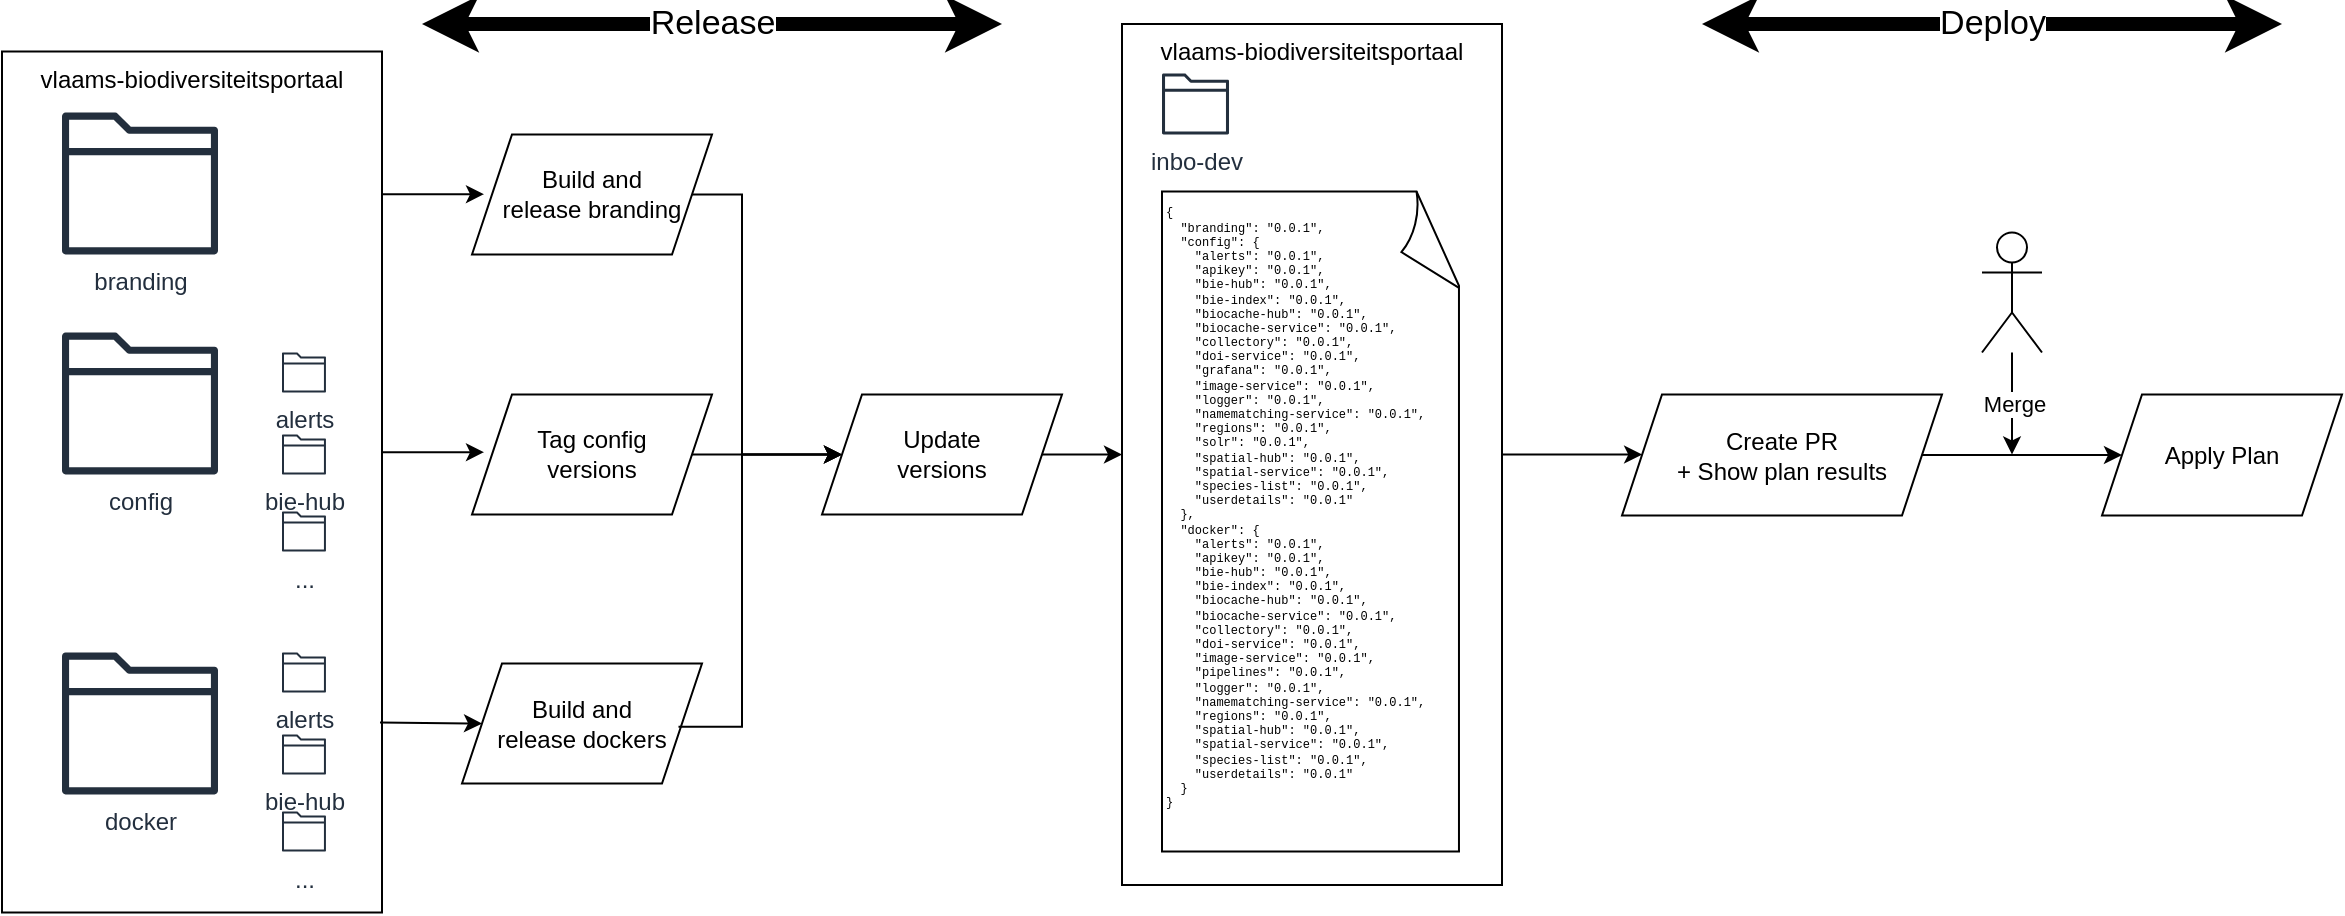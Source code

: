 <mxfile version="24.9.3">
  <diagram name="Page-1" id="Pc1aNAQ9RasJurjFk5pG">
    <mxGraphModel dx="558" dy="264" grid="1" gridSize="10" guides="1" tooltips="1" connect="1" arrows="1" fold="1" page="1" pageScale="1" pageWidth="850" pageHeight="1100" math="0" shadow="0">
      <root>
        <mxCell id="0" />
        <mxCell id="1" parent="0" />
        <mxCell id="2iSjbsOjDCWiTXiTnKlb-3" value="vlaams-biodiversiteitsportaal" style="rounded=0;whiteSpace=wrap;html=1;verticalAlign=top;" parent="1" vertex="1">
          <mxGeometry x="70" y="133.75" width="190" height="430.5" as="geometry" />
        </mxCell>
        <mxCell id="2iSjbsOjDCWiTXiTnKlb-5" value="branding" style="sketch=0;outlineConnect=0;fontColor=#232F3E;gradientColor=none;fillColor=#232F3D;strokeColor=none;dashed=0;verticalLabelPosition=bottom;verticalAlign=top;align=center;html=1;fontSize=12;fontStyle=0;aspect=fixed;pointerEvents=1;shape=mxgraph.aws4.folder;" parent="1" vertex="1">
          <mxGeometry x="100" y="164.25" width="78" height="71" as="geometry" />
        </mxCell>
        <mxCell id="2iSjbsOjDCWiTXiTnKlb-6" value="config" style="sketch=0;outlineConnect=0;fontColor=#232F3E;gradientColor=none;fillColor=#232F3D;strokeColor=none;dashed=0;verticalLabelPosition=bottom;verticalAlign=top;align=center;html=1;fontSize=12;fontStyle=0;aspect=fixed;pointerEvents=1;shape=mxgraph.aws4.folder;" parent="1" vertex="1">
          <mxGeometry x="100" y="274.25" width="78" height="71" as="geometry" />
        </mxCell>
        <mxCell id="2iSjbsOjDCWiTXiTnKlb-7" value="docker" style="sketch=0;outlineConnect=0;fontColor=#232F3E;gradientColor=none;fillColor=#232F3D;strokeColor=none;dashed=0;verticalLabelPosition=bottom;verticalAlign=top;align=center;html=1;fontSize=12;fontStyle=0;aspect=fixed;pointerEvents=1;shape=mxgraph.aws4.folder;" parent="1" vertex="1">
          <mxGeometry x="100" y="434.25" width="78" height="71" as="geometry" />
        </mxCell>
        <mxCell id="2iSjbsOjDCWiTXiTnKlb-8" value="alerts" style="sketch=0;outlineConnect=0;fontColor=#232F3E;gradientColor=none;fillColor=#232F3D;strokeColor=none;dashed=0;verticalLabelPosition=bottom;verticalAlign=top;align=center;html=1;fontSize=12;fontStyle=0;aspect=fixed;pointerEvents=1;shape=mxgraph.aws4.folder;" parent="1" vertex="1">
          <mxGeometry x="210" y="284.25" width="21.97" height="20" as="geometry" />
        </mxCell>
        <mxCell id="2iSjbsOjDCWiTXiTnKlb-9" value="bie-hub" style="sketch=0;outlineConnect=0;fontColor=#232F3E;gradientColor=none;fillColor=#232F3D;strokeColor=none;dashed=0;verticalLabelPosition=bottom;verticalAlign=top;align=center;html=1;fontSize=12;fontStyle=0;aspect=fixed;pointerEvents=1;shape=mxgraph.aws4.folder;" parent="1" vertex="1">
          <mxGeometry x="210" y="325.25" width="21.97" height="20" as="geometry" />
        </mxCell>
        <mxCell id="2iSjbsOjDCWiTXiTnKlb-10" value="..." style="sketch=0;outlineConnect=0;fontColor=#232F3E;gradientColor=none;fillColor=#232F3D;strokeColor=none;dashed=0;verticalLabelPosition=bottom;verticalAlign=top;align=center;html=1;fontSize=12;fontStyle=0;aspect=fixed;pointerEvents=1;shape=mxgraph.aws4.folder;" parent="1" vertex="1">
          <mxGeometry x="210" y="363.75" width="21.97" height="20" as="geometry" />
        </mxCell>
        <mxCell id="2iSjbsOjDCWiTXiTnKlb-11" value="alerts" style="sketch=0;outlineConnect=0;fontColor=#232F3E;gradientColor=none;fillColor=#232F3D;strokeColor=none;dashed=0;verticalLabelPosition=bottom;verticalAlign=top;align=center;html=1;fontSize=12;fontStyle=0;aspect=fixed;pointerEvents=1;shape=mxgraph.aws4.folder;" parent="1" vertex="1">
          <mxGeometry x="210" y="434.25" width="21.97" height="20" as="geometry" />
        </mxCell>
        <mxCell id="2iSjbsOjDCWiTXiTnKlb-12" value="bie-hub" style="sketch=0;outlineConnect=0;fontColor=#232F3E;gradientColor=none;fillColor=#232F3D;strokeColor=none;dashed=0;verticalLabelPosition=bottom;verticalAlign=top;align=center;html=1;fontSize=12;fontStyle=0;aspect=fixed;pointerEvents=1;shape=mxgraph.aws4.folder;" parent="1" vertex="1">
          <mxGeometry x="210" y="475.25" width="21.97" height="20" as="geometry" />
        </mxCell>
        <mxCell id="2iSjbsOjDCWiTXiTnKlb-13" value="..." style="sketch=0;outlineConnect=0;fontColor=#232F3E;gradientColor=none;fillColor=#232F3D;strokeColor=none;dashed=0;verticalLabelPosition=bottom;verticalAlign=top;align=center;html=1;fontSize=12;fontStyle=0;aspect=fixed;pointerEvents=1;shape=mxgraph.aws4.folder;" parent="1" vertex="1">
          <mxGeometry x="210" y="513.75" width="21.97" height="20" as="geometry" />
        </mxCell>
        <mxCell id="2iSjbsOjDCWiTXiTnKlb-14" value="Build and &lt;br&gt;release branding" style="shape=parallelogram;perimeter=parallelogramPerimeter;whiteSpace=wrap;html=1;fixedSize=1;" parent="1" vertex="1">
          <mxGeometry x="305" y="175.25" width="120" height="60" as="geometry" />
        </mxCell>
        <mxCell id="2iSjbsOjDCWiTXiTnKlb-15" value="vlaams-biodiversiteitsportaal" style="rounded=0;whiteSpace=wrap;html=1;verticalAlign=top;" parent="1" vertex="1">
          <mxGeometry x="630" y="120" width="190" height="430.5" as="geometry" />
        </mxCell>
        <mxCell id="2iSjbsOjDCWiTXiTnKlb-16" value="Update &lt;br&gt;versions" style="shape=parallelogram;perimeter=parallelogramPerimeter;whiteSpace=wrap;html=1;fixedSize=1;" parent="1" vertex="1">
          <mxGeometry x="480" y="305.25" width="120" height="60" as="geometry" />
        </mxCell>
        <mxCell id="2iSjbsOjDCWiTXiTnKlb-18" value="&lt;div align=&quot;left&quot;&gt;{&lt;br&gt;&amp;nbsp; &quot;branding&quot;: &quot;0.0.1&quot;,&lt;br&gt;&amp;nbsp; &quot;config&quot;: {&lt;br&gt;&amp;nbsp;&amp;nbsp;&amp;nbsp; &quot;alerts&quot;: &quot;0.0.1&quot;,&lt;br&gt;&amp;nbsp;&amp;nbsp;&amp;nbsp; &quot;apikey&quot;: &quot;0.0.1&quot;,&lt;br&gt;&amp;nbsp;&amp;nbsp;&amp;nbsp; &quot;bie-hub&quot;: &quot;0.0.1&quot;,&lt;br&gt;&amp;nbsp;&amp;nbsp;&amp;nbsp; &quot;bie-index&quot;: &quot;0.0.1&quot;,&lt;br&gt;&amp;nbsp;&amp;nbsp;&amp;nbsp; &quot;biocache-hub&quot;: &quot;0.0.1&quot;,&lt;br&gt;&amp;nbsp;&amp;nbsp;&amp;nbsp; &quot;biocache-service&quot;: &quot;0.0.1&quot;,&lt;br&gt;&amp;nbsp;&amp;nbsp;&amp;nbsp; &quot;collectory&quot;: &quot;0.0.1&quot;,&lt;br&gt;&amp;nbsp;&amp;nbsp;&amp;nbsp; &quot;doi-service&quot;: &quot;0.0.1&quot;,&lt;br&gt;&amp;nbsp;&amp;nbsp;&amp;nbsp; &quot;grafana&quot;: &quot;0.0.1&quot;,&lt;br&gt;&amp;nbsp;&amp;nbsp;&amp;nbsp; &quot;image-service&quot;: &quot;0.0.1&quot;,&lt;br&gt;&amp;nbsp;&amp;nbsp;&amp;nbsp; &quot;logger&quot;: &quot;0.0.1&quot;,&lt;br&gt;&amp;nbsp;&amp;nbsp;&amp;nbsp; &quot;namematching-service&quot;: &quot;0.0.1&quot;,&lt;br&gt;&amp;nbsp;&amp;nbsp;&amp;nbsp; &quot;regions&quot;: &quot;0.0.1&quot;,&lt;br&gt;&amp;nbsp;&amp;nbsp;&amp;nbsp; &quot;solr&quot;: &quot;0.0.1&quot;,&lt;br&gt;&amp;nbsp;&amp;nbsp;&amp;nbsp; &quot;spatial-hub&quot;: &quot;0.0.1&quot;,&lt;br&gt;&amp;nbsp;&amp;nbsp;&amp;nbsp; &quot;spatial-service&quot;: &quot;0.0.1&quot;,&lt;br&gt;&amp;nbsp;&amp;nbsp;&amp;nbsp; &quot;species-list&quot;: &quot;0.0.1&quot;,&lt;br&gt;&amp;nbsp;&amp;nbsp;&amp;nbsp; &quot;userdetails&quot;: &quot;0.0.1&quot;&lt;br&gt;&amp;nbsp; },&lt;br&gt;&amp;nbsp; &quot;docker&quot;: {&lt;br&gt;&amp;nbsp;&amp;nbsp;&amp;nbsp; &quot;alerts&quot;: &quot;0.0.1&quot;,&lt;br&gt;&amp;nbsp;&amp;nbsp;&amp;nbsp; &quot;apikey&quot;: &quot;0.0.1&quot;,&lt;br&gt;&amp;nbsp;&amp;nbsp;&amp;nbsp; &quot;bie-hub&quot;: &quot;0.0.1&quot;,&lt;br&gt;&amp;nbsp;&amp;nbsp;&amp;nbsp; &quot;bie-index&quot;: &quot;0.0.1&quot;,&lt;br&gt;&amp;nbsp;&amp;nbsp;&amp;nbsp; &quot;biocache-hub&quot;: &quot;0.0.1&quot;,&lt;br&gt;&amp;nbsp;&amp;nbsp;&amp;nbsp; &quot;biocache-service&quot;: &quot;0.0.1&quot;,&lt;br&gt;&amp;nbsp;&amp;nbsp;&amp;nbsp; &quot;collectory&quot;: &quot;0.0.1&quot;,&lt;br&gt;&amp;nbsp;&amp;nbsp;&amp;nbsp; &quot;doi-service&quot;: &quot;0.0.1&quot;,&lt;br&gt;&amp;nbsp;&amp;nbsp;&amp;nbsp; &quot;image-service&quot;: &quot;0.0.1&quot;,&lt;br&gt;&amp;nbsp;&amp;nbsp;&amp;nbsp; &quot;pipelines&quot;: &quot;0.0.1&quot;,&lt;br&gt;&amp;nbsp;&amp;nbsp;&amp;nbsp; &quot;logger&quot;: &quot;0.0.1&quot;,&lt;br&gt;&amp;nbsp;&amp;nbsp;&amp;nbsp; &quot;namematching-service&quot;: &quot;0.0.1&quot;,&lt;br&gt;&amp;nbsp;&amp;nbsp;&amp;nbsp; &quot;regions&quot;: &quot;0.0.1&quot;,&lt;br&gt;&amp;nbsp;&amp;nbsp;&amp;nbsp; &quot;spatial-hub&quot;: &quot;0.0.1&quot;,&lt;br&gt;&amp;nbsp;&amp;nbsp;&amp;nbsp; &quot;spatial-service&quot;: &quot;0.0.1&quot;,&lt;br&gt;&amp;nbsp;&amp;nbsp;&amp;nbsp; &quot;species-list&quot;: &quot;0.0.1&quot;,&lt;br&gt;&amp;nbsp;&amp;nbsp;&amp;nbsp; &quot;userdetails&quot;: &quot;0.0.1&quot;&lt;br&gt;&amp;nbsp; }&lt;br&gt;}&lt;br&gt;&lt;/div&gt;&lt;div align=&quot;left&quot;&gt;&lt;br&gt;&lt;/div&gt;&lt;div align=&quot;left&quot;&gt;&lt;br&gt;&lt;/div&gt;" style="whiteSpace=wrap;html=1;shape=mxgraph.basic.document;fontFamily=Courier New;fontSize=6;align=left;" parent="1" vertex="1">
          <mxGeometry x="650" y="203.75" width="150" height="330" as="geometry" />
        </mxCell>
        <mxCell id="2iSjbsOjDCWiTXiTnKlb-20" value="Tag config &lt;br&gt;versions" style="shape=parallelogram;perimeter=parallelogramPerimeter;whiteSpace=wrap;html=1;fixedSize=1;" parent="1" vertex="1">
          <mxGeometry x="305" y="305.25" width="120" height="60" as="geometry" />
        </mxCell>
        <mxCell id="2iSjbsOjDCWiTXiTnKlb-21" value="Build and &lt;br&gt;release dockers" style="shape=parallelogram;perimeter=parallelogramPerimeter;whiteSpace=wrap;html=1;fixedSize=1;" parent="1" vertex="1">
          <mxGeometry x="300" y="439.75" width="120" height="60" as="geometry" />
        </mxCell>
        <mxCell id="2iSjbsOjDCWiTXiTnKlb-22" value="" style="endArrow=classic;html=1;rounded=0;entryX=0;entryY=0.5;entryDx=0;entryDy=0;" parent="1" target="2iSjbsOjDCWiTXiTnKlb-21" edge="1">
          <mxGeometry width="50" height="50" relative="1" as="geometry">
            <mxPoint x="259" y="469.25" as="sourcePoint" />
            <mxPoint x="470" y="644.25" as="targetPoint" />
          </mxGeometry>
        </mxCell>
        <mxCell id="2iSjbsOjDCWiTXiTnKlb-23" value="" style="endArrow=classic;html=1;rounded=0;entryX=0;entryY=0.5;entryDx=0;entryDy=0;" parent="1" edge="1">
          <mxGeometry width="50" height="50" relative="1" as="geometry">
            <mxPoint x="260" y="334.1" as="sourcePoint" />
            <mxPoint x="311" y="334.1" as="targetPoint" />
          </mxGeometry>
        </mxCell>
        <mxCell id="2iSjbsOjDCWiTXiTnKlb-24" value="" style="endArrow=classic;html=1;rounded=0;entryX=0;entryY=0.5;entryDx=0;entryDy=0;" parent="1" edge="1">
          <mxGeometry width="50" height="50" relative="1" as="geometry">
            <mxPoint x="260" y="205.1" as="sourcePoint" />
            <mxPoint x="311" y="205.1" as="targetPoint" />
          </mxGeometry>
        </mxCell>
        <mxCell id="2iSjbsOjDCWiTXiTnKlb-25" value="" style="endArrow=classic;html=1;rounded=0;entryX=0;entryY=0.5;entryDx=0;entryDy=0;exitX=1;exitY=0.5;exitDx=0;exitDy=0;" parent="1" source="2iSjbsOjDCWiTXiTnKlb-20" target="2iSjbsOjDCWiTXiTnKlb-16" edge="1">
          <mxGeometry width="50" height="50" relative="1" as="geometry">
            <mxPoint x="429" y="334.1" as="sourcePoint" />
            <mxPoint x="480" y="334.1" as="targetPoint" />
          </mxGeometry>
        </mxCell>
        <mxCell id="2iSjbsOjDCWiTXiTnKlb-26" value="" style="endArrow=classic;html=1;rounded=0;edgeStyle=orthogonalEdgeStyle;entryX=0;entryY=0.5;entryDx=0;entryDy=0;exitX=1;exitY=0.5;exitDx=0;exitDy=0;" parent="1" source="2iSjbsOjDCWiTXiTnKlb-14" target="2iSjbsOjDCWiTXiTnKlb-16" edge="1">
          <mxGeometry width="50" height="50" relative="1" as="geometry">
            <mxPoint x="420" y="205.25" as="sourcePoint" />
            <mxPoint x="470" y="334.25" as="targetPoint" />
            <Array as="points">
              <mxPoint x="440" y="205.25" />
              <mxPoint x="440" y="335.25" />
            </Array>
          </mxGeometry>
        </mxCell>
        <mxCell id="2iSjbsOjDCWiTXiTnKlb-27" value="" style="endArrow=classic;html=1;rounded=0;exitX=0.902;exitY=0.528;exitDx=0;exitDy=0;edgeStyle=orthogonalEdgeStyle;entryX=0;entryY=0.5;entryDx=0;entryDy=0;exitPerimeter=0;" parent="1" source="2iSjbsOjDCWiTXiTnKlb-21" target="2iSjbsOjDCWiTXiTnKlb-16" edge="1">
          <mxGeometry width="50" height="50" relative="1" as="geometry">
            <mxPoint x="415.0" y="215.25" as="sourcePoint" />
            <mxPoint x="500" y="345.25" as="targetPoint" />
            <Array as="points">
              <mxPoint x="440" y="471.25" />
              <mxPoint x="440" y="335.25" />
            </Array>
          </mxGeometry>
        </mxCell>
        <mxCell id="2iSjbsOjDCWiTXiTnKlb-28" value="inbo-dev" style="sketch=0;outlineConnect=0;fontColor=#232F3E;gradientColor=none;fillColor=#232F3D;strokeColor=none;dashed=0;verticalLabelPosition=bottom;verticalAlign=top;align=center;html=1;fontSize=12;fontStyle=0;aspect=fixed;pointerEvents=1;shape=mxgraph.aws4.folder;" parent="1" vertex="1">
          <mxGeometry x="650" y="144.75" width="33.51" height="30.5" as="geometry" />
        </mxCell>
        <mxCell id="2iSjbsOjDCWiTXiTnKlb-29" value="" style="endArrow=classic;html=1;rounded=0;exitX=1;exitY=0.5;exitDx=0;exitDy=0;edgeStyle=orthogonalEdgeStyle;entryX=0;entryY=0.5;entryDx=0;entryDy=0;" parent="1" source="2iSjbsOjDCWiTXiTnKlb-16" target="2iSjbsOjDCWiTXiTnKlb-15" edge="1">
          <mxGeometry width="50" height="50" relative="1" as="geometry">
            <mxPoint x="418" y="481.25" as="sourcePoint" />
            <mxPoint x="500" y="345.25" as="targetPoint" />
            <Array as="points">
              <mxPoint x="630" y="335.25" />
              <mxPoint x="630" y="335.25" />
            </Array>
          </mxGeometry>
        </mxCell>
        <mxCell id="2iSjbsOjDCWiTXiTnKlb-32" value="Create PR&lt;br&gt;+ Show plan results" style="shape=parallelogram;perimeter=parallelogramPerimeter;whiteSpace=wrap;html=1;fixedSize=1;" parent="1" vertex="1">
          <mxGeometry x="880" y="305.25" width="160" height="60.5" as="geometry" />
        </mxCell>
        <mxCell id="2iSjbsOjDCWiTXiTnKlb-37" value="" style="endArrow=classic;html=1;rounded=0;exitX=1;exitY=0.5;exitDx=0;exitDy=0;edgeStyle=orthogonalEdgeStyle;" parent="1" source="2iSjbsOjDCWiTXiTnKlb-15" target="2iSjbsOjDCWiTXiTnKlb-32" edge="1">
          <mxGeometry width="50" height="50" relative="1" as="geometry">
            <mxPoint x="600" y="345.25" as="sourcePoint" />
            <mxPoint x="870" y="320" as="targetPoint" />
            <Array as="points">
              <mxPoint x="870" y="335" />
              <mxPoint x="870" y="335" />
            </Array>
          </mxGeometry>
        </mxCell>
        <mxCell id="2iSjbsOjDCWiTXiTnKlb-38" value="Apply Plan" style="shape=parallelogram;perimeter=parallelogramPerimeter;whiteSpace=wrap;html=1;fixedSize=1;" parent="1" vertex="1">
          <mxGeometry x="1120" y="305.25" width="120" height="60.5" as="geometry" />
        </mxCell>
        <mxCell id="2iSjbsOjDCWiTXiTnKlb-39" value="" style="endArrow=classic;html=1;rounded=0;edgeStyle=orthogonalEdgeStyle;exitX=1;exitY=0.5;exitDx=0;exitDy=0;entryX=0;entryY=0.5;entryDx=0;entryDy=0;" parent="1" target="2iSjbsOjDCWiTXiTnKlb-38" edge="1" source="2iSjbsOjDCWiTXiTnKlb-32">
          <mxGeometry width="50" height="50" relative="1" as="geometry">
            <mxPoint x="1000" y="335.12" as="sourcePoint" />
            <mxPoint x="1110" y="336" as="targetPoint" />
            <Array as="points" />
          </mxGeometry>
        </mxCell>
        <mxCell id="2iSjbsOjDCWiTXiTnKlb-41" value="Merge" style="edgeStyle=orthogonalEdgeStyle;rounded=0;orthogonalLoop=1;jettySize=auto;html=1;" parent="1" source="2iSjbsOjDCWiTXiTnKlb-40" edge="1">
          <mxGeometry relative="1" as="geometry">
            <mxPoint x="1075" y="335.25" as="targetPoint" />
          </mxGeometry>
        </mxCell>
        <mxCell id="2iSjbsOjDCWiTXiTnKlb-40" value="" style="shape=umlActor;verticalLabelPosition=bottom;verticalAlign=top;html=1;outlineConnect=0;" parent="1" vertex="1">
          <mxGeometry x="1060" y="224.25" width="30" height="60" as="geometry" />
        </mxCell>
        <mxCell id="WtBFk4k6f9XRNnWM8Usa-2" value="Release" style="endArrow=classic;startArrow=classic;html=1;rounded=0;strokeWidth=7;spacingTop=0;spacingLeft=0;fontStyle=0;fontSize=17;" parent="1" edge="1">
          <mxGeometry width="50" height="50" relative="1" as="geometry">
            <mxPoint x="280" y="120" as="sourcePoint" />
            <mxPoint x="570" y="120" as="targetPoint" />
          </mxGeometry>
        </mxCell>
        <mxCell id="WtBFk4k6f9XRNnWM8Usa-3" value="Deploy" style="endArrow=classic;startArrow=classic;html=1;rounded=0;strokeWidth=7;spacingTop=0;spacingLeft=0;fontStyle=0;fontSize=17;" parent="1" edge="1">
          <mxGeometry width="50" height="50" relative="1" as="geometry">
            <mxPoint x="920" y="120" as="sourcePoint" />
            <mxPoint x="1210" y="120" as="targetPoint" />
          </mxGeometry>
        </mxCell>
      </root>
    </mxGraphModel>
  </diagram>
</mxfile>

